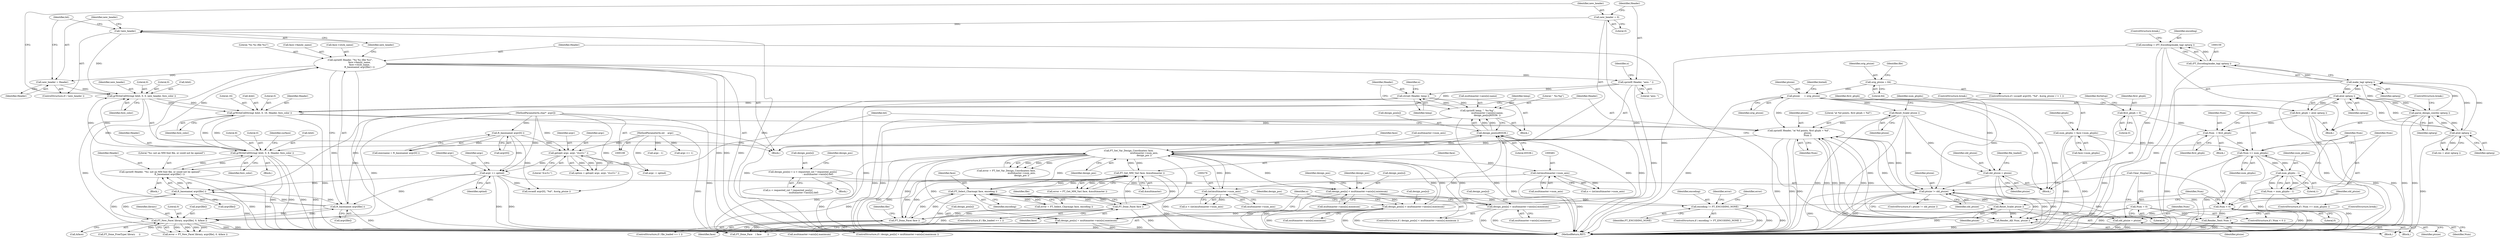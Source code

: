 digraph "1_savannah_b995299b73ba4cd259f221f500d4e63095508bec_1@API" {
"1000440" [label="(Call,sprintf( Header, \"%s %s (file %s)\",\n                          face->family_name,\n                          face->style_name,\n                          ft_basename( argv[file] ) ))"];
"1000528" [label="(Call,grWriteCellString( &bit, 0, 8, Header, fore_color ))"];
"1000507" [label="(Call,grWriteCellString( &bit, 0, 16, Header, fore_color ))"];
"1000459" [label="(Call,grWriteCellString( &bit, 0, 0, new_header, fore_color ))"];
"1000454" [label="(Call,!new_header)"];
"1000466" [label="(Call,new_header = 0)"];
"1000456" [label="(Call,new_header = Header)"];
"1000440" [label="(Call,sprintf( Header, \"%s %s (file %s)\",\n                          face->family_name,\n                          face->style_name,\n                          ft_basename( argv[file] ) ))"];
"1000449" [label="(Call,ft_basename( argv[file] ))"];
"1000524" [label="(Call,ft_basename( argv[file] ))"];
"1000234" [label="(Call,FT_New_Face( library, argv[file], 0, &face ))"];
"1000188" [label="(Call,argv += optind)"];
"1000129" [label="(Call,ft_basename( argv[0] ))"];
"1000110" [label="(MethodParameterIn,char*  argv[])"];
"1000138" [label="(Call,getopt( argc, argv, \"d:e:f:r:\" ))"];
"1000109" [label="(MethodParameterIn,int    argc)"];
"1000504" [label="(Call,strcat( Header, temp ))"];
"1000469" [label="(Call,sprintf( Header, \"axis: \" ))"];
"1000489" [label="(Call,sprintf( temp, \"  %s:%g\",\n                           multimaster->axis[n].name,\n                           design_pos[n]/65536. ))"];
"1000499" [label="(Call,design_pos[n]/65536.)"];
"1000337" [label="(Call,design_pos[n] = multimaster->axis[n].maximum)"];
"1000326" [label="(Call,design_pos[n] > multimaster->axis[n].maximum)"];
"1000302" [label="(Call,design_pos[n] < multimaster->axis[n].minimum)"];
"1000283" [label="(Call,design_pos[n] = n < requested_cnt ? requested_pos[n]\n                                          : multimaster->axis[n].def)"];
"1000350" [label="(Call,FT_Set_Var_Design_Coordinates( face,\n                                           multimaster->num_axis,\n                                           design_pos ))"];
"1000260" [label="(Call,FT_Get_MM_Var( face, &multimaster ))"];
"1000252" [label="(Call,FT_Select_Charmap( face, encoding ))"];
"1000559" [label="(Call,FT_Done_Face( face ))"];
"1000579" [label="(Call,FT_Done_Face( face ))"];
"1000246" [label="(Call,encoding != FT_ENCODING_NONE)"];
"1000156" [label="(Call,encoding = (FT_Encoding)make_tag( optarg ))"];
"1000158" [label="(Call,(FT_Encoding)make_tag( optarg ))"];
"1000160" [label="(Call,make_tag( optarg ))"];
"1000166" [label="(Call,atoi( optarg ))"];
"1000152" [label="(Call,parse_design_coords( optarg ))"];
"1000172" [label="(Call,atoi( optarg ))"];
"1000275" [label="(Call,(int)multimaster->num_axis)"];
"1000480" [label="(Call,(int)multimaster->num_axis)"];
"1000313" [label="(Call,design_pos[n] = multimaster->axis[n].minimum)"];
"1000521" [label="(Call,sprintf( Header, \"%s: not an MM font file, or could not be opened\",\n                          ft_basename( argv[file] ) ))"];
"1000514" [label="(Call,sprintf( Header, \"at %d points, first glyph = %d\",\n                         ptsize,\n                         Num ))"];
"1000589" [label="(Call,ptsize != old_ptsize)"];
"1000361" [label="(Call,Reset_Scale( ptsize ))"];
"1000223" [label="(Call,ptsize      = orig_ptsize)"];
"1000207" [label="(Call,orig_ptsize = 64)"];
"1000593" [label="(Call,Reset_Scale( ptsize ))"];
"1000595" [label="(Call,old_ptsize = ptsize)"];
"1000390" [label="(Call,old_ptsize = ptsize)"];
"1000437" [label="(Call,Render_All( Num, ptsize ))"];
"1000417" [label="(Call,Num = 0)"];
"1000414" [label="(Call,Num < 0)"];
"1000408" [label="(Call,Num = num_glyphs - 1)"];
"1000410" [label="(Call,num_glyphs - 1)"];
"1000405" [label="(Call,Num >= num_glyphs)"];
"1000401" [label="(Call,Num  = first_glyph)"];
"1000116" [label="(Call,first_glyph = 0)"];
"1000164" [label="(Call,first_glyph = atoi( optarg ))"];
"1000363" [label="(Call,num_glyphs = face->num_glyphs)"];
"1000433" [label="(Call,Render_Text( Num ))"];
"1000351" [label="(Identifier,face)"];
"1000227" [label="(Identifier,hinted)"];
"1000490" [label="(Identifier,temp)"];
"1000433" [label="(Call,Render_Text( Num ))"];
"1000419" [label="(Literal,0)"];
"1000141" [label="(Literal,\"d:e:f:r:\")"];
"1000365" [label="(Call,face->num_glyphs)"];
"1000162" [label="(ControlStructure,break;)"];
"1000160" [label="(Call,make_tag( optarg ))"];
"1000193" [label="(Identifier,argc)"];
"1000588" [label="(ControlStructure,if ( ptsize != old_ptsize ))"];
"1000491" [label="(Literal,\"  %s:%g\")"];
"1000129" [label="(Call,ft_basename( argv[0] ))"];
"1000287" [label="(Call,n < requested_cnt ? requested_pos[n]\n                                          : multimaster->axis[n].def)"];
"1000156" [label="(Call,encoding = (FT_Encoding)make_tag( optarg ))"];
"1000277" [label="(Call,multimaster->num_axis)"];
"1000606" [label="(Call,FT_Done_FreeType( library     ))"];
"1000330" [label="(Call,multimaster->axis[n].maximum)"];
"1000327" [label="(Call,design_pos[n])"];
"1000518" [label="(Identifier,Num)"];
"1000401" [label="(Call,Num  = first_glyph)"];
"1000165" [label="(Identifier,first_glyph)"];
"1000440" [label="(Call,sprintf( Header, \"%s %s (file %s)\",\n                          face->family_name,\n                          face->style_name,\n                          ft_basename( argv[file] ) ))"];
"1000152" [label="(Call,parse_design_coords( optarg ))"];
"1000302" [label="(Call,design_pos[n] < multimaster->axis[n].minimum)"];
"1000254" [label="(Identifier,encoding)"];
"1000564" [label="(Call,argc - 1)"];
"1000532" [label="(Literal,8)"];
"1000355" [label="(Identifier,design_pos)"];
"1000415" [label="(Identifier,Num)"];
"1000406" [label="(Identifier,Num)"];
"1000157" [label="(Identifier,encoding)"];
"1000223" [label="(Call,ptsize      = orig_ptsize)"];
"1000139" [label="(Identifier,argc)"];
"1000431" [label="(Block,)"];
"1000262" [label="(Call,&multimaster)"];
"1000528" [label="(Call,grWriteCellString( &bit, 0, 8, Header, fore_color ))"];
"1000507" [label="(Call,grWriteCellString( &bit, 0, 16, Header, fore_color ))"];
"1000531" [label="(Literal,0)"];
"1000461" [label="(Identifier,bit)"];
"1000390" [label="(Call,old_ptsize = ptsize)"];
"1000499" [label="(Call,design_pos[n]/65536.)"];
"1000260" [label="(Call,FT_Get_MM_Var( face, &multimaster ))"];
"1000523" [label="(Literal,\"%s: not an MM font file, or could not be opened\")"];
"1000590" [label="(Identifier,ptsize)"];
"1000188" [label="(Call,argv += optind)"];
"1000454" [label="(Call,!new_header)"];
"1000341" [label="(Call,multimaster->axis[n].maximum)"];
"1000338" [label="(Call,design_pos[n])"];
"1000301" [label="(ControlStructure,if ( design_pos[n] < multimaster->axis[n].minimum ))"];
"1000328" [label="(Identifier,design_pos)"];
"1000138" [label="(Call,getopt( argc, argv, \"d:e:f:r:\" ))"];
"1000486" [label="(Identifier,n)"];
"1000352" [label="(Call,multimaster->num_axis)"];
"1000517" [label="(Identifier,ptsize)"];
"1000326" [label="(Call,design_pos[n] > multimaster->axis[n].maximum)"];
"1000405" [label="(Call,Num >= num_glyphs)"];
"1000225" [label="(Identifier,orig_ptsize)"];
"1000434" [label="(Identifier,Num)"];
"1000471" [label="(Literal,\"axis: \")"];
"1000314" [label="(Call,design_pos[n])"];
"1000140" [label="(Identifier,argv)"];
"1000172" [label="(Call,atoi( optarg ))"];
"1000154" [label="(ControlStructure,break;)"];
"1000348" [label="(Call,error = FT_Set_Var_Design_Coordinates( face,\n                                           multimaster->num_axis,\n                                           design_pos ))"];
"1000281" [label="(Identifier,n)"];
"1000251" [label="(Identifier,error)"];
"1000413" [label="(ControlStructure,if ( Num < 0 ))"];
"1000409" [label="(Identifier,Num)"];
"1000117" [label="(Identifier,first_glyph)"];
"1000168" [label="(ControlStructure,break;)"];
"1000508" [label="(Call,&bit)"];
"1000248" [label="(Identifier,FT_ENCODING_NONE)"];
"1000361" [label="(Call,Reset_Scale( ptsize ))"];
"1000234" [label="(Call,FT_New_Face( library, argv[file], 0, &face ))"];
"1000261" [label="(Identifier,face)"];
"1000596" [label="(Identifier,old_ptsize)"];
"1000592" [label="(Block,)"];
"1000258" [label="(Call,error = FT_Get_MM_Var( face, &multimaster ))"];
"1000478" [label="(Call,n < (int)multimaster->num_axis)"];
"1000362" [label="(Identifier,ptsize)"];
"1000589" [label="(Call,ptsize != old_ptsize)"];
"1000536" [label="(Identifier,surface)"];
"1000273" [label="(Call,n < (int)multimaster->num_axis)"];
"1000450" [label="(Call,argv[file])"];
"1000516" [label="(Literal,\"at %d points, first glyph = %d\")"];
"1000435" [label="(ControlStructure,break;)"];
"1000449" [label="(Call,ft_basename( argv[file] ))"];
"1000414" [label="(Call,Num < 0)"];
"1000306" [label="(Call,multimaster->axis[n].minimum)"];
"1000525" [label="(Call,argv[file])"];
"1000224" [label="(Identifier,ptsize)"];
"1000127" [label="(Call,execname = ft_basename( argv[0] ))"];
"1000555" [label="(ControlStructure,if ( file_loaded >= 1 ))"];
"1000513" [label="(Identifier,fore_color)"];
"1000563" [label="(Identifier,file)"];
"1000408" [label="(Call,Num = num_glyphs - 1)"];
"1000304" [label="(Identifier,design_pos)"];
"1000597" [label="(Identifier,ptsize)"];
"1000529" [label="(Call,&bit)"];
"1000275" [label="(Call,(int)multimaster->num_axis)"];
"1000284" [label="(Call,design_pos[n])"];
"1000161" [label="(Identifier,optarg)"];
"1000464" [label="(Identifier,new_header)"];
"1000170" [label="(Call,res = atoi( optarg ))"];
"1000402" [label="(Identifier,Num)"];
"1000521" [label="(Call,sprintf( Header, \"%s: not an MM font file, or could not be opened\",\n                          ft_basename( argv[file] ) ))"];
"1000166" [label="(Call,atoi( optarg ))"];
"1000337" [label="(Call,design_pos[n] = multimaster->axis[n].maximum)"];
"1000520" [label="(Block,)"];
"1000522" [label="(Identifier,Header)"];
"1000416" [label="(Literal,0)"];
"1000173" [label="(Identifier,optarg)"];
"1000437" [label="(Call,Render_All( Num, ptsize ))"];
"1000511" [label="(Literal,16)"];
"1000470" [label="(Identifier,Header)"];
"1000428" [label="(Block,)"];
"1000259" [label="(Identifier,error)"];
"1000315" [label="(Identifier,design_pos)"];
"1000240" [label="(Call,&face)"];
"1000505" [label="(Identifier,Header)"];
"1000236" [label="(Call,argv[file])"];
"1000515" [label="(Identifier,Header)"];
"1000235" [label="(Identifier,library)"];
"1000514" [label="(Call,sprintf( Header, \"at %d points, first glyph = %d\",\n                         ptsize,\n                         Num ))"];
"1000559" [label="(Call,FT_Done_Face( face ))"];
"1000423" [label="(Call,Clear_Display())"];
"1000489" [label="(Call,sprintf( temp, \"  %s:%g\",\n                           multimaster->axis[n].name,\n                           design_pos[n]/65536. ))"];
"1000594" [label="(Identifier,ptsize)"];
"1000150" [label="(Block,)"];
"1000109" [label="(MethodParameterIn,int    argc)"];
"1000476" [label="(Identifier,n)"];
"1000458" [label="(Identifier,Header)"];
"1000283" [label="(Call,design_pos[n] = n < requested_cnt ? requested_pos[n]\n                                          : multimaster->axis[n].def)"];
"1000252" [label="(Call,FT_Select_Charmap( face, encoding ))"];
"1000421" [label="(Block,)"];
"1000580" [label="(Identifier,face)"];
"1000460" [label="(Call,&bit)"];
"1000339" [label="(Identifier,design_pos)"];
"1000153" [label="(Identifier,optarg)"];
"1000504" [label="(Call,strcat( Header, temp ))"];
"1000482" [label="(Call,multimaster->num_axis)"];
"1000303" [label="(Call,design_pos[n])"];
"1000466" [label="(Call,new_header = 0)"];
"1000443" [label="(Call,face->family_name)"];
"1000164" [label="(Call,first_glyph = atoi( optarg ))"];
"1000446" [label="(Call,face->style_name)"];
"1000364" [label="(Identifier,num_glyphs)"];
"1000412" [label="(Literal,1)"];
"1000192" [label="(Call,argc <= 1)"];
"1000492" [label="(Call,multimaster->axis[n].name)"];
"1000617" [label="(MethodReturn,RET)"];
"1000438" [label="(Identifier,Num)"];
"1000510" [label="(Literal,0)"];
"1000512" [label="(Identifier,Header)"];
"1000480" [label="(Call,(int)multimaster->num_axis)"];
"1000595" [label="(Call,old_ptsize = ptsize)"];
"1000245" [label="(ControlStructure,if ( encoding != FT_ENCODING_NONE ))"];
"1000533" [label="(Identifier,Header)"];
"1000579" [label="(Call,FT_Done_Face( face ))"];
"1000391" [label="(Identifier,old_ptsize)"];
"1000453" [label="(ControlStructure,if ( !new_header ))"];
"1000417" [label="(Call,Num = 0)"];
"1000363" [label="(Call,num_glyphs = face->num_glyphs)"];
"1000583" [label="(Identifier,file)"];
"1000457" [label="(Identifier,new_header)"];
"1000397" [label="(Block,)"];
"1000469" [label="(Call,sprintf( Header, \"axis: \" ))"];
"1000524" [label="(Call,ft_basename( argv[file] ))"];
"1000593" [label="(Call,Reset_Scale( ptsize ))"];
"1000111" [label="(Block,)"];
"1000209" [label="(Literal,64)"];
"1000439" [label="(Identifier,ptsize)"];
"1000455" [label="(Identifier,new_header)"];
"1000246" [label="(Call,encoding != FT_ENCODING_NONE)"];
"1000604" [label="(Call,FT_Done_Face    ( face        ))"];
"1000459" [label="(Call,grWriteCellString( &bit, 0, 0, new_header, fore_color ))"];
"1000530" [label="(Identifier,bit)"];
"1000369" [label="(Identifier,glyph)"];
"1000325" [label="(ControlStructure,if ( design_pos[n] > multimaster->axis[n].maximum ))"];
"1000207" [label="(Call,orig_ptsize = 64)"];
"1000456" [label="(Call,new_header = Header)"];
"1000185" [label="(Call,argc -= optind)"];
"1000130" [label="(Call,argv[0])"];
"1000465" [label="(Identifier,fore_color)"];
"1000403" [label="(Identifier,first_glyph)"];
"1000404" [label="(ControlStructure,if ( Num >= num_glyphs ))"];
"1000250" [label="(Call,error = FT_Select_Charmap( face, encoding ))"];
"1000121" [label="(Identifier,XisSetup)"];
"1000591" [label="(Identifier,old_ptsize)"];
"1000211" [label="(Identifier,file)"];
"1000467" [label="(Identifier,new_header)"];
"1000253" [label="(Identifier,face)"];
"1000167" [label="(Identifier,optarg)"];
"1000500" [label="(Call,design_pos[n])"];
"1000462" [label="(Literal,0)"];
"1000317" [label="(Call,multimaster->axis[n].minimum)"];
"1000208" [label="(Identifier,orig_ptsize)"];
"1000197" [label="(ControlStructure,if ( sscanf( argv[0], \"%d\", &orig_ptsize ) != 1 ))"];
"1000442" [label="(Literal,\"%s %s (file %s)\")"];
"1000189" [label="(Identifier,argv)"];
"1000232" [label="(Call,error = FT_New_Face( library, argv[file], 0, &face ))"];
"1000118" [label="(Literal,0)"];
"1000506" [label="(Identifier,temp)"];
"1000392" [label="(Identifier,ptsize)"];
"1000282" [label="(Block,)"];
"1000410" [label="(Call,num_glyphs - 1)"];
"1000441" [label="(Identifier,Header)"];
"1000395" [label="(Identifier,file_loaded)"];
"1000190" [label="(Identifier,optind)"];
"1000313" [label="(Call,design_pos[n] = multimaster->axis[n].minimum)"];
"1000418" [label="(Identifier,Num)"];
"1000463" [label="(Literal,0)"];
"1000136" [label="(Call,option = getopt( argc, argv, \"d:e:f:r:\" ))"];
"1000575" [label="(ControlStructure,if ( file_loaded >= 1 ))"];
"1000407" [label="(Identifier,num_glyphs)"];
"1000534" [label="(Identifier,fore_color)"];
"1000350" [label="(Call,FT_Set_Var_Design_Coordinates( face,\n                                           multimaster->num_axis,\n                                           design_pos ))"];
"1000560" [label="(Identifier,face)"];
"1000503" [label="(Literal,65536.)"];
"1000247" [label="(Identifier,encoding)"];
"1000468" [label="(Literal,0)"];
"1000116" [label="(Call,first_glyph = 0)"];
"1000158" [label="(Call,(FT_Encoding)make_tag( optarg ))"];
"1000199" [label="(Call,sscanf( argv[0], \"%d\", &orig_ptsize ))"];
"1000239" [label="(Literal,0)"];
"1000487" [label="(Block,)"];
"1000411" [label="(Identifier,num_glyphs)"];
"1000110" [label="(MethodParameterIn,char*  argv[])"];
"1000440" -> "1000428"  [label="AST: "];
"1000440" -> "1000449"  [label="CFG: "];
"1000441" -> "1000440"  [label="AST: "];
"1000442" -> "1000440"  [label="AST: "];
"1000443" -> "1000440"  [label="AST: "];
"1000446" -> "1000440"  [label="AST: "];
"1000449" -> "1000440"  [label="AST: "];
"1000455" -> "1000440"  [label="CFG: "];
"1000440" -> "1000617"  [label="DDG: "];
"1000440" -> "1000617"  [label="DDG: "];
"1000440" -> "1000617"  [label="DDG: "];
"1000440" -> "1000617"  [label="DDG: "];
"1000528" -> "1000440"  [label="DDG: "];
"1000449" -> "1000440"  [label="DDG: "];
"1000440" -> "1000456"  [label="DDG: "];
"1000440" -> "1000469"  [label="DDG: "];
"1000528" -> "1000421"  [label="AST: "];
"1000528" -> "1000534"  [label="CFG: "];
"1000529" -> "1000528"  [label="AST: "];
"1000531" -> "1000528"  [label="AST: "];
"1000532" -> "1000528"  [label="AST: "];
"1000533" -> "1000528"  [label="AST: "];
"1000534" -> "1000528"  [label="AST: "];
"1000536" -> "1000528"  [label="CFG: "];
"1000528" -> "1000617"  [label="DDG: "];
"1000528" -> "1000617"  [label="DDG: "];
"1000528" -> "1000617"  [label="DDG: "];
"1000528" -> "1000617"  [label="DDG: "];
"1000528" -> "1000459"  [label="DDG: "];
"1000528" -> "1000459"  [label="DDG: "];
"1000528" -> "1000521"  [label="DDG: "];
"1000507" -> "1000528"  [label="DDG: "];
"1000507" -> "1000528"  [label="DDG: "];
"1000521" -> "1000528"  [label="DDG: "];
"1000514" -> "1000528"  [label="DDG: "];
"1000507" -> "1000428"  [label="AST: "];
"1000507" -> "1000513"  [label="CFG: "];
"1000508" -> "1000507"  [label="AST: "];
"1000510" -> "1000507"  [label="AST: "];
"1000511" -> "1000507"  [label="AST: "];
"1000512" -> "1000507"  [label="AST: "];
"1000513" -> "1000507"  [label="AST: "];
"1000515" -> "1000507"  [label="CFG: "];
"1000507" -> "1000617"  [label="DDG: "];
"1000459" -> "1000507"  [label="DDG: "];
"1000459" -> "1000507"  [label="DDG: "];
"1000504" -> "1000507"  [label="DDG: "];
"1000469" -> "1000507"  [label="DDG: "];
"1000507" -> "1000514"  [label="DDG: "];
"1000459" -> "1000428"  [label="AST: "];
"1000459" -> "1000465"  [label="CFG: "];
"1000460" -> "1000459"  [label="AST: "];
"1000462" -> "1000459"  [label="AST: "];
"1000463" -> "1000459"  [label="AST: "];
"1000464" -> "1000459"  [label="AST: "];
"1000465" -> "1000459"  [label="AST: "];
"1000467" -> "1000459"  [label="CFG: "];
"1000459" -> "1000617"  [label="DDG: "];
"1000454" -> "1000459"  [label="DDG: "];
"1000456" -> "1000459"  [label="DDG: "];
"1000454" -> "1000453"  [label="AST: "];
"1000454" -> "1000455"  [label="CFG: "];
"1000455" -> "1000454"  [label="AST: "];
"1000457" -> "1000454"  [label="CFG: "];
"1000461" -> "1000454"  [label="CFG: "];
"1000454" -> "1000617"  [label="DDG: "];
"1000466" -> "1000454"  [label="DDG: "];
"1000466" -> "1000428"  [label="AST: "];
"1000466" -> "1000468"  [label="CFG: "];
"1000467" -> "1000466"  [label="AST: "];
"1000468" -> "1000466"  [label="AST: "];
"1000470" -> "1000466"  [label="CFG: "];
"1000466" -> "1000617"  [label="DDG: "];
"1000456" -> "1000453"  [label="AST: "];
"1000456" -> "1000458"  [label="CFG: "];
"1000457" -> "1000456"  [label="AST: "];
"1000458" -> "1000456"  [label="AST: "];
"1000461" -> "1000456"  [label="CFG: "];
"1000449" -> "1000450"  [label="CFG: "];
"1000450" -> "1000449"  [label="AST: "];
"1000449" -> "1000617"  [label="DDG: "];
"1000449" -> "1000234"  [label="DDG: "];
"1000524" -> "1000449"  [label="DDG: "];
"1000234" -> "1000449"  [label="DDG: "];
"1000188" -> "1000449"  [label="DDG: "];
"1000110" -> "1000449"  [label="DDG: "];
"1000449" -> "1000524"  [label="DDG: "];
"1000524" -> "1000521"  [label="AST: "];
"1000524" -> "1000525"  [label="CFG: "];
"1000525" -> "1000524"  [label="AST: "];
"1000521" -> "1000524"  [label="CFG: "];
"1000524" -> "1000617"  [label="DDG: "];
"1000524" -> "1000234"  [label="DDG: "];
"1000524" -> "1000521"  [label="DDG: "];
"1000234" -> "1000524"  [label="DDG: "];
"1000188" -> "1000524"  [label="DDG: "];
"1000110" -> "1000524"  [label="DDG: "];
"1000234" -> "1000232"  [label="AST: "];
"1000234" -> "1000240"  [label="CFG: "];
"1000235" -> "1000234"  [label="AST: "];
"1000236" -> "1000234"  [label="AST: "];
"1000239" -> "1000234"  [label="AST: "];
"1000240" -> "1000234"  [label="AST: "];
"1000232" -> "1000234"  [label="CFG: "];
"1000234" -> "1000617"  [label="DDG: "];
"1000234" -> "1000617"  [label="DDG: "];
"1000234" -> "1000232"  [label="DDG: "];
"1000234" -> "1000232"  [label="DDG: "];
"1000234" -> "1000232"  [label="DDG: "];
"1000234" -> "1000232"  [label="DDG: "];
"1000188" -> "1000234"  [label="DDG: "];
"1000110" -> "1000234"  [label="DDG: "];
"1000234" -> "1000606"  [label="DDG: "];
"1000188" -> "1000111"  [label="AST: "];
"1000188" -> "1000190"  [label="CFG: "];
"1000189" -> "1000188"  [label="AST: "];
"1000190" -> "1000188"  [label="AST: "];
"1000193" -> "1000188"  [label="CFG: "];
"1000188" -> "1000617"  [label="DDG: "];
"1000188" -> "1000617"  [label="DDG: "];
"1000129" -> "1000188"  [label="DDG: "];
"1000138" -> "1000188"  [label="DDG: "];
"1000110" -> "1000188"  [label="DDG: "];
"1000188" -> "1000199"  [label="DDG: "];
"1000129" -> "1000127"  [label="AST: "];
"1000129" -> "1000130"  [label="CFG: "];
"1000130" -> "1000129"  [label="AST: "];
"1000127" -> "1000129"  [label="CFG: "];
"1000129" -> "1000127"  [label="DDG: "];
"1000110" -> "1000129"  [label="DDG: "];
"1000129" -> "1000138"  [label="DDG: "];
"1000129" -> "1000199"  [label="DDG: "];
"1000110" -> "1000108"  [label="AST: "];
"1000110" -> "1000617"  [label="DDG: "];
"1000110" -> "1000138"  [label="DDG: "];
"1000110" -> "1000199"  [label="DDG: "];
"1000138" -> "1000136"  [label="AST: "];
"1000138" -> "1000141"  [label="CFG: "];
"1000139" -> "1000138"  [label="AST: "];
"1000140" -> "1000138"  [label="AST: "];
"1000141" -> "1000138"  [label="AST: "];
"1000136" -> "1000138"  [label="CFG: "];
"1000138" -> "1000136"  [label="DDG: "];
"1000138" -> "1000136"  [label="DDG: "];
"1000138" -> "1000136"  [label="DDG: "];
"1000109" -> "1000138"  [label="DDG: "];
"1000138" -> "1000185"  [label="DDG: "];
"1000109" -> "1000108"  [label="AST: "];
"1000109" -> "1000617"  [label="DDG: "];
"1000109" -> "1000185"  [label="DDG: "];
"1000109" -> "1000192"  [label="DDG: "];
"1000109" -> "1000564"  [label="DDG: "];
"1000504" -> "1000487"  [label="AST: "];
"1000504" -> "1000506"  [label="CFG: "];
"1000505" -> "1000504"  [label="AST: "];
"1000506" -> "1000504"  [label="AST: "];
"1000486" -> "1000504"  [label="CFG: "];
"1000504" -> "1000617"  [label="DDG: "];
"1000504" -> "1000617"  [label="DDG: "];
"1000504" -> "1000489"  [label="DDG: "];
"1000469" -> "1000504"  [label="DDG: "];
"1000489" -> "1000504"  [label="DDG: "];
"1000469" -> "1000428"  [label="AST: "];
"1000469" -> "1000471"  [label="CFG: "];
"1000470" -> "1000469"  [label="AST: "];
"1000471" -> "1000469"  [label="AST: "];
"1000476" -> "1000469"  [label="CFG: "];
"1000469" -> "1000617"  [label="DDG: "];
"1000489" -> "1000487"  [label="AST: "];
"1000489" -> "1000499"  [label="CFG: "];
"1000490" -> "1000489"  [label="AST: "];
"1000491" -> "1000489"  [label="AST: "];
"1000492" -> "1000489"  [label="AST: "];
"1000499" -> "1000489"  [label="AST: "];
"1000505" -> "1000489"  [label="CFG: "];
"1000489" -> "1000617"  [label="DDG: "];
"1000489" -> "1000617"  [label="DDG: "];
"1000489" -> "1000617"  [label="DDG: "];
"1000499" -> "1000489"  [label="DDG: "];
"1000499" -> "1000489"  [label="DDG: "];
"1000499" -> "1000503"  [label="CFG: "];
"1000500" -> "1000499"  [label="AST: "];
"1000503" -> "1000499"  [label="AST: "];
"1000499" -> "1000617"  [label="DDG: "];
"1000499" -> "1000350"  [label="DDG: "];
"1000337" -> "1000499"  [label="DDG: "];
"1000326" -> "1000499"  [label="DDG: "];
"1000313" -> "1000499"  [label="DDG: "];
"1000350" -> "1000499"  [label="DDG: "];
"1000337" -> "1000325"  [label="AST: "];
"1000337" -> "1000341"  [label="CFG: "];
"1000338" -> "1000337"  [label="AST: "];
"1000341" -> "1000337"  [label="AST: "];
"1000281" -> "1000337"  [label="CFG: "];
"1000337" -> "1000617"  [label="DDG: "];
"1000337" -> "1000617"  [label="DDG: "];
"1000326" -> "1000337"  [label="DDG: "];
"1000337" -> "1000350"  [label="DDG: "];
"1000326" -> "1000325"  [label="AST: "];
"1000326" -> "1000330"  [label="CFG: "];
"1000327" -> "1000326"  [label="AST: "];
"1000330" -> "1000326"  [label="AST: "];
"1000339" -> "1000326"  [label="CFG: "];
"1000281" -> "1000326"  [label="CFG: "];
"1000326" -> "1000617"  [label="DDG: "];
"1000326" -> "1000617"  [label="DDG: "];
"1000326" -> "1000617"  [label="DDG: "];
"1000302" -> "1000326"  [label="DDG: "];
"1000350" -> "1000326"  [label="DDG: "];
"1000326" -> "1000350"  [label="DDG: "];
"1000302" -> "1000301"  [label="AST: "];
"1000302" -> "1000306"  [label="CFG: "];
"1000303" -> "1000302"  [label="AST: "];
"1000306" -> "1000302"  [label="AST: "];
"1000315" -> "1000302"  [label="CFG: "];
"1000328" -> "1000302"  [label="CFG: "];
"1000302" -> "1000617"  [label="DDG: "];
"1000302" -> "1000617"  [label="DDG: "];
"1000283" -> "1000302"  [label="DDG: "];
"1000350" -> "1000302"  [label="DDG: "];
"1000302" -> "1000313"  [label="DDG: "];
"1000283" -> "1000282"  [label="AST: "];
"1000283" -> "1000287"  [label="CFG: "];
"1000284" -> "1000283"  [label="AST: "];
"1000287" -> "1000283"  [label="AST: "];
"1000304" -> "1000283"  [label="CFG: "];
"1000283" -> "1000617"  [label="DDG: "];
"1000350" -> "1000348"  [label="AST: "];
"1000350" -> "1000355"  [label="CFG: "];
"1000351" -> "1000350"  [label="AST: "];
"1000352" -> "1000350"  [label="AST: "];
"1000355" -> "1000350"  [label="AST: "];
"1000348" -> "1000350"  [label="CFG: "];
"1000350" -> "1000617"  [label="DDG: "];
"1000350" -> "1000617"  [label="DDG: "];
"1000350" -> "1000252"  [label="DDG: "];
"1000350" -> "1000260"  [label="DDG: "];
"1000350" -> "1000275"  [label="DDG: "];
"1000350" -> "1000348"  [label="DDG: "];
"1000350" -> "1000348"  [label="DDG: "];
"1000350" -> "1000348"  [label="DDG: "];
"1000260" -> "1000350"  [label="DDG: "];
"1000275" -> "1000350"  [label="DDG: "];
"1000313" -> "1000350"  [label="DDG: "];
"1000350" -> "1000480"  [label="DDG: "];
"1000350" -> "1000559"  [label="DDG: "];
"1000350" -> "1000579"  [label="DDG: "];
"1000350" -> "1000604"  [label="DDG: "];
"1000260" -> "1000258"  [label="AST: "];
"1000260" -> "1000262"  [label="CFG: "];
"1000261" -> "1000260"  [label="AST: "];
"1000262" -> "1000260"  [label="AST: "];
"1000258" -> "1000260"  [label="CFG: "];
"1000260" -> "1000617"  [label="DDG: "];
"1000260" -> "1000252"  [label="DDG: "];
"1000260" -> "1000258"  [label="DDG: "];
"1000260" -> "1000258"  [label="DDG: "];
"1000252" -> "1000260"  [label="DDG: "];
"1000559" -> "1000260"  [label="DDG: "];
"1000579" -> "1000260"  [label="DDG: "];
"1000260" -> "1000559"  [label="DDG: "];
"1000260" -> "1000579"  [label="DDG: "];
"1000260" -> "1000604"  [label="DDG: "];
"1000252" -> "1000250"  [label="AST: "];
"1000252" -> "1000254"  [label="CFG: "];
"1000253" -> "1000252"  [label="AST: "];
"1000254" -> "1000252"  [label="AST: "];
"1000250" -> "1000252"  [label="CFG: "];
"1000252" -> "1000617"  [label="DDG: "];
"1000252" -> "1000246"  [label="DDG: "];
"1000252" -> "1000250"  [label="DDG: "];
"1000252" -> "1000250"  [label="DDG: "];
"1000559" -> "1000252"  [label="DDG: "];
"1000579" -> "1000252"  [label="DDG: "];
"1000246" -> "1000252"  [label="DDG: "];
"1000252" -> "1000559"  [label="DDG: "];
"1000252" -> "1000579"  [label="DDG: "];
"1000252" -> "1000604"  [label="DDG: "];
"1000559" -> "1000555"  [label="AST: "];
"1000559" -> "1000560"  [label="CFG: "];
"1000560" -> "1000559"  [label="AST: "];
"1000563" -> "1000559"  [label="CFG: "];
"1000559" -> "1000617"  [label="DDG: "];
"1000579" -> "1000559"  [label="DDG: "];
"1000559" -> "1000579"  [label="DDG: "];
"1000559" -> "1000604"  [label="DDG: "];
"1000579" -> "1000575"  [label="AST: "];
"1000579" -> "1000580"  [label="CFG: "];
"1000580" -> "1000579"  [label="AST: "];
"1000583" -> "1000579"  [label="CFG: "];
"1000579" -> "1000617"  [label="DDG: "];
"1000579" -> "1000604"  [label="DDG: "];
"1000246" -> "1000245"  [label="AST: "];
"1000246" -> "1000248"  [label="CFG: "];
"1000247" -> "1000246"  [label="AST: "];
"1000248" -> "1000246"  [label="AST: "];
"1000251" -> "1000246"  [label="CFG: "];
"1000259" -> "1000246"  [label="CFG: "];
"1000246" -> "1000617"  [label="DDG: "];
"1000246" -> "1000617"  [label="DDG: "];
"1000246" -> "1000617"  [label="DDG: "];
"1000156" -> "1000246"  [label="DDG: "];
"1000156" -> "1000150"  [label="AST: "];
"1000156" -> "1000158"  [label="CFG: "];
"1000157" -> "1000156"  [label="AST: "];
"1000158" -> "1000156"  [label="AST: "];
"1000162" -> "1000156"  [label="CFG: "];
"1000156" -> "1000617"  [label="DDG: "];
"1000156" -> "1000617"  [label="DDG: "];
"1000158" -> "1000156"  [label="DDG: "];
"1000158" -> "1000160"  [label="CFG: "];
"1000159" -> "1000158"  [label="AST: "];
"1000160" -> "1000158"  [label="AST: "];
"1000158" -> "1000617"  [label="DDG: "];
"1000160" -> "1000158"  [label="DDG: "];
"1000160" -> "1000161"  [label="CFG: "];
"1000161" -> "1000160"  [label="AST: "];
"1000160" -> "1000617"  [label="DDG: "];
"1000160" -> "1000152"  [label="DDG: "];
"1000166" -> "1000160"  [label="DDG: "];
"1000152" -> "1000160"  [label="DDG: "];
"1000172" -> "1000160"  [label="DDG: "];
"1000160" -> "1000166"  [label="DDG: "];
"1000160" -> "1000172"  [label="DDG: "];
"1000166" -> "1000164"  [label="AST: "];
"1000166" -> "1000167"  [label="CFG: "];
"1000167" -> "1000166"  [label="AST: "];
"1000164" -> "1000166"  [label="CFG: "];
"1000166" -> "1000617"  [label="DDG: "];
"1000166" -> "1000152"  [label="DDG: "];
"1000166" -> "1000164"  [label="DDG: "];
"1000152" -> "1000166"  [label="DDG: "];
"1000172" -> "1000166"  [label="DDG: "];
"1000166" -> "1000172"  [label="DDG: "];
"1000152" -> "1000150"  [label="AST: "];
"1000152" -> "1000153"  [label="CFG: "];
"1000153" -> "1000152"  [label="AST: "];
"1000154" -> "1000152"  [label="CFG: "];
"1000152" -> "1000617"  [label="DDG: "];
"1000152" -> "1000617"  [label="DDG: "];
"1000172" -> "1000152"  [label="DDG: "];
"1000152" -> "1000172"  [label="DDG: "];
"1000172" -> "1000170"  [label="AST: "];
"1000172" -> "1000173"  [label="CFG: "];
"1000173" -> "1000172"  [label="AST: "];
"1000170" -> "1000172"  [label="CFG: "];
"1000172" -> "1000617"  [label="DDG: "];
"1000172" -> "1000170"  [label="DDG: "];
"1000275" -> "1000273"  [label="AST: "];
"1000275" -> "1000277"  [label="CFG: "];
"1000276" -> "1000275"  [label="AST: "];
"1000277" -> "1000275"  [label="AST: "];
"1000273" -> "1000275"  [label="CFG: "];
"1000275" -> "1000273"  [label="DDG: "];
"1000480" -> "1000275"  [label="DDG: "];
"1000480" -> "1000478"  [label="AST: "];
"1000480" -> "1000482"  [label="CFG: "];
"1000481" -> "1000480"  [label="AST: "];
"1000482" -> "1000480"  [label="AST: "];
"1000478" -> "1000480"  [label="CFG: "];
"1000480" -> "1000617"  [label="DDG: "];
"1000480" -> "1000478"  [label="DDG: "];
"1000313" -> "1000301"  [label="AST: "];
"1000313" -> "1000317"  [label="CFG: "];
"1000314" -> "1000313"  [label="AST: "];
"1000317" -> "1000313"  [label="AST: "];
"1000281" -> "1000313"  [label="CFG: "];
"1000313" -> "1000617"  [label="DDG: "];
"1000313" -> "1000617"  [label="DDG: "];
"1000521" -> "1000520"  [label="AST: "];
"1000522" -> "1000521"  [label="AST: "];
"1000523" -> "1000521"  [label="AST: "];
"1000530" -> "1000521"  [label="CFG: "];
"1000521" -> "1000617"  [label="DDG: "];
"1000521" -> "1000617"  [label="DDG: "];
"1000514" -> "1000428"  [label="AST: "];
"1000514" -> "1000518"  [label="CFG: "];
"1000515" -> "1000514"  [label="AST: "];
"1000516" -> "1000514"  [label="AST: "];
"1000517" -> "1000514"  [label="AST: "];
"1000518" -> "1000514"  [label="AST: "];
"1000530" -> "1000514"  [label="CFG: "];
"1000514" -> "1000617"  [label="DDG: "];
"1000514" -> "1000617"  [label="DDG: "];
"1000514" -> "1000617"  [label="DDG: "];
"1000514" -> "1000433"  [label="DDG: "];
"1000514" -> "1000437"  [label="DDG: "];
"1000589" -> "1000514"  [label="DDG: "];
"1000437" -> "1000514"  [label="DDG: "];
"1000437" -> "1000514"  [label="DDG: "];
"1000361" -> "1000514"  [label="DDG: "];
"1000223" -> "1000514"  [label="DDG: "];
"1000593" -> "1000514"  [label="DDG: "];
"1000433" -> "1000514"  [label="DDG: "];
"1000514" -> "1000589"  [label="DDG: "];
"1000589" -> "1000588"  [label="AST: "];
"1000589" -> "1000591"  [label="CFG: "];
"1000590" -> "1000589"  [label="AST: "];
"1000591" -> "1000589"  [label="AST: "];
"1000423" -> "1000589"  [label="CFG: "];
"1000594" -> "1000589"  [label="CFG: "];
"1000589" -> "1000617"  [label="DDG: "];
"1000589" -> "1000617"  [label="DDG: "];
"1000589" -> "1000617"  [label="DDG: "];
"1000589" -> "1000437"  [label="DDG: "];
"1000361" -> "1000589"  [label="DDG: "];
"1000223" -> "1000589"  [label="DDG: "];
"1000593" -> "1000589"  [label="DDG: "];
"1000595" -> "1000589"  [label="DDG: "];
"1000390" -> "1000589"  [label="DDG: "];
"1000589" -> "1000593"  [label="DDG: "];
"1000361" -> "1000111"  [label="AST: "];
"1000361" -> "1000362"  [label="CFG: "];
"1000362" -> "1000361"  [label="AST: "];
"1000364" -> "1000361"  [label="CFG: "];
"1000361" -> "1000617"  [label="DDG: "];
"1000223" -> "1000361"  [label="DDG: "];
"1000361" -> "1000390"  [label="DDG: "];
"1000361" -> "1000437"  [label="DDG: "];
"1000223" -> "1000111"  [label="AST: "];
"1000223" -> "1000225"  [label="CFG: "];
"1000224" -> "1000223"  [label="AST: "];
"1000225" -> "1000223"  [label="AST: "];
"1000227" -> "1000223"  [label="CFG: "];
"1000223" -> "1000617"  [label="DDG: "];
"1000207" -> "1000223"  [label="DDG: "];
"1000223" -> "1000390"  [label="DDG: "];
"1000223" -> "1000437"  [label="DDG: "];
"1000207" -> "1000197"  [label="AST: "];
"1000207" -> "1000209"  [label="CFG: "];
"1000208" -> "1000207"  [label="AST: "];
"1000209" -> "1000207"  [label="AST: "];
"1000211" -> "1000207"  [label="CFG: "];
"1000593" -> "1000592"  [label="AST: "];
"1000593" -> "1000594"  [label="CFG: "];
"1000594" -> "1000593"  [label="AST: "];
"1000596" -> "1000593"  [label="CFG: "];
"1000593" -> "1000617"  [label="DDG: "];
"1000593" -> "1000437"  [label="DDG: "];
"1000593" -> "1000595"  [label="DDG: "];
"1000595" -> "1000592"  [label="AST: "];
"1000595" -> "1000597"  [label="CFG: "];
"1000596" -> "1000595"  [label="AST: "];
"1000597" -> "1000595"  [label="AST: "];
"1000423" -> "1000595"  [label="CFG: "];
"1000595" -> "1000617"  [label="DDG: "];
"1000595" -> "1000617"  [label="DDG: "];
"1000390" -> "1000111"  [label="AST: "];
"1000390" -> "1000392"  [label="CFG: "];
"1000391" -> "1000390"  [label="AST: "];
"1000392" -> "1000390"  [label="AST: "];
"1000395" -> "1000390"  [label="CFG: "];
"1000390" -> "1000617"  [label="DDG: "];
"1000390" -> "1000617"  [label="DDG: "];
"1000437" -> "1000431"  [label="AST: "];
"1000437" -> "1000439"  [label="CFG: "];
"1000438" -> "1000437"  [label="AST: "];
"1000439" -> "1000437"  [label="AST: "];
"1000441" -> "1000437"  [label="CFG: "];
"1000437" -> "1000617"  [label="DDG: "];
"1000417" -> "1000437"  [label="DDG: "];
"1000414" -> "1000437"  [label="DDG: "];
"1000417" -> "1000413"  [label="AST: "];
"1000417" -> "1000419"  [label="CFG: "];
"1000418" -> "1000417"  [label="AST: "];
"1000419" -> "1000417"  [label="AST: "];
"1000423" -> "1000417"  [label="CFG: "];
"1000417" -> "1000617"  [label="DDG: "];
"1000417" -> "1000433"  [label="DDG: "];
"1000414" -> "1000413"  [label="AST: "];
"1000414" -> "1000416"  [label="CFG: "];
"1000415" -> "1000414"  [label="AST: "];
"1000416" -> "1000414"  [label="AST: "];
"1000418" -> "1000414"  [label="CFG: "];
"1000423" -> "1000414"  [label="CFG: "];
"1000414" -> "1000617"  [label="DDG: "];
"1000414" -> "1000617"  [label="DDG: "];
"1000408" -> "1000414"  [label="DDG: "];
"1000405" -> "1000414"  [label="DDG: "];
"1000414" -> "1000433"  [label="DDG: "];
"1000408" -> "1000404"  [label="AST: "];
"1000408" -> "1000410"  [label="CFG: "];
"1000409" -> "1000408"  [label="AST: "];
"1000410" -> "1000408"  [label="AST: "];
"1000415" -> "1000408"  [label="CFG: "];
"1000408" -> "1000617"  [label="DDG: "];
"1000410" -> "1000408"  [label="DDG: "];
"1000410" -> "1000408"  [label="DDG: "];
"1000410" -> "1000412"  [label="CFG: "];
"1000411" -> "1000410"  [label="AST: "];
"1000412" -> "1000410"  [label="AST: "];
"1000410" -> "1000617"  [label="DDG: "];
"1000410" -> "1000405"  [label="DDG: "];
"1000405" -> "1000410"  [label="DDG: "];
"1000405" -> "1000404"  [label="AST: "];
"1000405" -> "1000407"  [label="CFG: "];
"1000406" -> "1000405"  [label="AST: "];
"1000407" -> "1000405"  [label="AST: "];
"1000409" -> "1000405"  [label="CFG: "];
"1000415" -> "1000405"  [label="CFG: "];
"1000405" -> "1000617"  [label="DDG: "];
"1000405" -> "1000617"  [label="DDG: "];
"1000401" -> "1000405"  [label="DDG: "];
"1000363" -> "1000405"  [label="DDG: "];
"1000401" -> "1000397"  [label="AST: "];
"1000401" -> "1000403"  [label="CFG: "];
"1000402" -> "1000401"  [label="AST: "];
"1000403" -> "1000401"  [label="AST: "];
"1000406" -> "1000401"  [label="CFG: "];
"1000401" -> "1000617"  [label="DDG: "];
"1000116" -> "1000401"  [label="DDG: "];
"1000164" -> "1000401"  [label="DDG: "];
"1000116" -> "1000111"  [label="AST: "];
"1000116" -> "1000118"  [label="CFG: "];
"1000117" -> "1000116"  [label="AST: "];
"1000118" -> "1000116"  [label="AST: "];
"1000121" -> "1000116"  [label="CFG: "];
"1000116" -> "1000617"  [label="DDG: "];
"1000164" -> "1000150"  [label="AST: "];
"1000165" -> "1000164"  [label="AST: "];
"1000168" -> "1000164"  [label="CFG: "];
"1000164" -> "1000617"  [label="DDG: "];
"1000164" -> "1000617"  [label="DDG: "];
"1000363" -> "1000111"  [label="AST: "];
"1000363" -> "1000365"  [label="CFG: "];
"1000364" -> "1000363"  [label="AST: "];
"1000365" -> "1000363"  [label="AST: "];
"1000369" -> "1000363"  [label="CFG: "];
"1000363" -> "1000617"  [label="DDG: "];
"1000363" -> "1000617"  [label="DDG: "];
"1000433" -> "1000431"  [label="AST: "];
"1000433" -> "1000434"  [label="CFG: "];
"1000434" -> "1000433"  [label="AST: "];
"1000435" -> "1000433"  [label="CFG: "];
"1000433" -> "1000617"  [label="DDG: "];
"1000433" -> "1000617"  [label="DDG: "];
}
